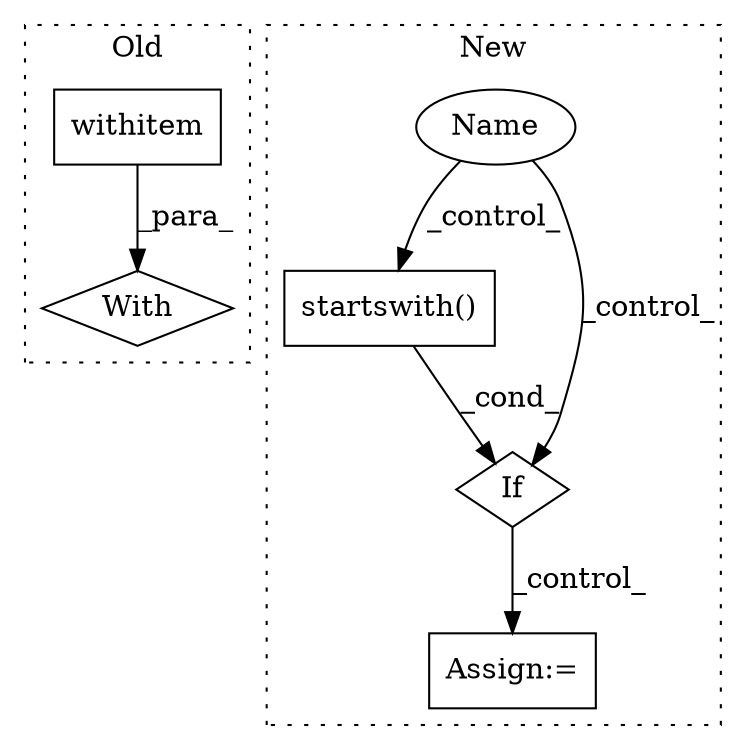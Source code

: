 digraph G {
subgraph cluster0 {
1 [label="withitem" a="49" s="2064" l="5" shape="box"];
4 [label="With" a="39" s="2059,2069" l="5,24" shape="diamond"];
label = "Old";
style="dotted";
}
subgraph cluster1 {
2 [label="startswith()" a="75" s="2659,2728" l="28,1" shape="box"];
3 [label="If" a="96" s="2626" l="3" shape="diamond"];
5 [label="Assign:=" a="68" s="2748" l="3" shape="box"];
6 [label="Name" a="87" s="2473" l="1" shape="ellipse"];
label = "New";
style="dotted";
}
1 -> 4 [label="_para_"];
2 -> 3 [label="_cond_"];
3 -> 5 [label="_control_"];
6 -> 3 [label="_control_"];
6 -> 2 [label="_control_"];
}